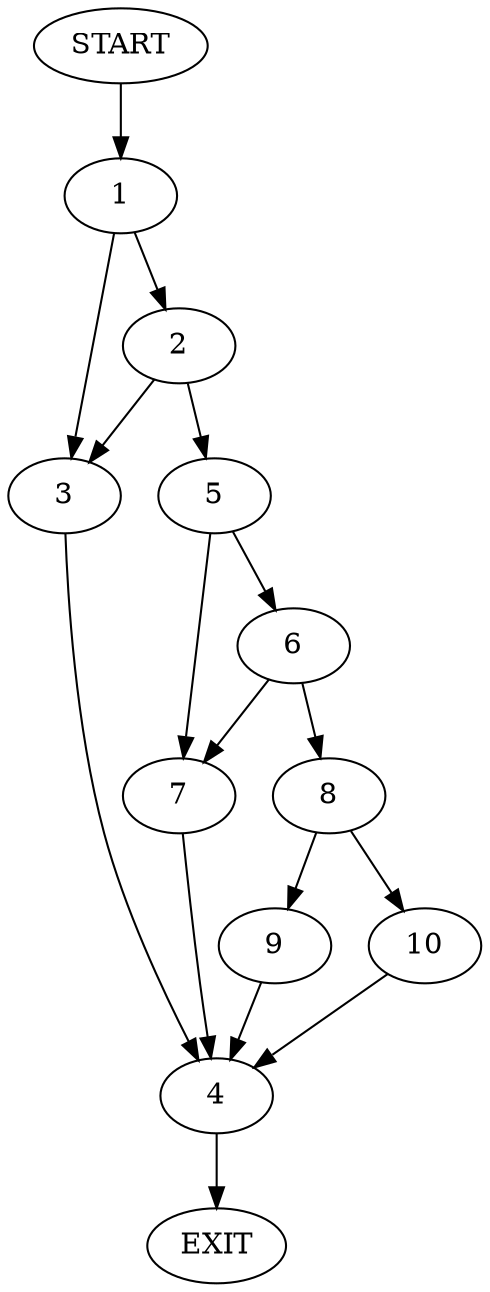 digraph {
0 [label="START"]
11 [label="EXIT"]
0 -> 1
1 -> 2
1 -> 3
3 -> 4
2 -> 5
2 -> 3
5 -> 6
5 -> 7
4 -> 11
6 -> 7
6 -> 8
7 -> 4
8 -> 9
8 -> 10
10 -> 4
9 -> 4
}
